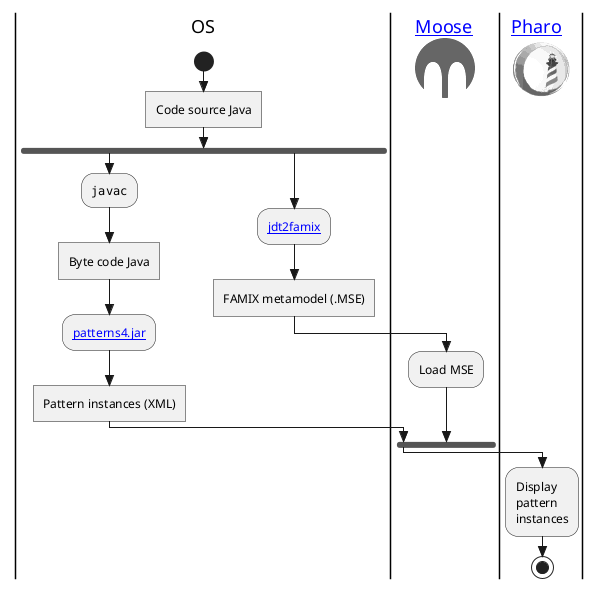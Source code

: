 @startuml
skinparam style strictuml

sprite $pharo [60x60/16z] {
xPV95Y8X34N9HA3A___U3X266hLxtN6Xv-Yj5p8HG_XlrG2R0S1VSOX4pXMp3xyA4ZLomeN_0KTgDk7gmmyq4FF2Ze_bxGjj90zuYljpJ1mVHOsJ1QvHEj4F
qi3T36GQCLvfW--aGNYn6U6Jz1qCGYpYFC5gDTxJxmiCWYJYC0ASOUXuJTYH5K9nkw2L9kd2be43p0mT5O8Roobd7iAq5fE4WV8T6Ytsh0wpnNlns5oApjwX
K3sc5hQQ_5bE0h5OGSiJhomhsTDxh7c18t9i9jpZVfHDchDkCrpKmuKkMzXva9LDURVNzc5tsYe0UtweixocV75v_-JF9sVgmbO4xZ9qb-EXP1Put_DdtmKd
wqvB62wVYirLqsRilk_RbboPBLv-NDMhonDEXbNMw27S8ct7JKcry9SMQGKPYsH1TJfDLKVHs68QhutTbBMn6qqMkVnOWTJXyC1YojksAIrzJ3LB6ZeRmmEi
MxOmmJe3kBQnMY2_i4PodRPNDZeh3onkiRwfFBFyn4fBSuwJbSQYlB2XtWYbatA-OQshtrbhf4BsoR7uR3FX9SwLbLJ8n3FELXiblpQXd4qFQCi38omiL2T9
1mlth7sjV9Zp9A6ogDXPV69zYl4eIe4sTI9xSMHvOB4tOp-nFQJvI16QSBulQB_-AQfsLa8VTf5QXYq93ytGIEs5PGtOZyVIJcnfE4OBme4SkhnSuX5ZOy_2
teBIo24B0TSBrDcpS2kgPh6FoMCwgAQu58_2vQpDNnaDUCw6YBDhdfmjakLYxUYv2YXsDjC9nHAYKLGKAPpBZmVhHnunneXpyI2RuTVAjKPiR6xZSbpvTQzo
b5N2tPf4dSrbJgyBGsr-MnKuAWUwtR1um4aMhcmfL3YhMG9wsaFZfFsGjPXxvKGaUbaeDKywIjrBx9GjyxOnukiYEnsll_Vcp4b58drTlUL03oU-a_NOCrr3
_ztRqmukiGyYjKtl7_wgmD_-IVdT_W00
}

sprite $moose [60x60/16z] {
xPRRbiCW24MzWlp_3qzgfn4D9C9ZLyzJIhfNz21W2A9I0Mnqg26K5BOL2z8YB767J1VmBKXUid_ybev0jm9zvPaUbHKKQ4DLH96sX0BQYBpmDdg5aSWB0vbK
RSdHKXN9BE-A-mdxd65oA3aydhrsVVR_m-XZmMVoQNNniiMzvEuMkULrkJkzRFVLIwDWGO_N9GPYSQ5ST76A0yfrYKgzyXQ1_0Vhe5FMbNYR4pPKd-DYJNOz
nuMIN8iQDhfuLeP4LeT7KvOs5gV5Zz5yFYaT6zLEZjgsperLTMn14JCHHd5gyUDDKgTZdfgQO5OAI-DZLu3BeLhQwZYvb__4-_ZBnAAaufECeB5bF6wpWG7e
Ou7jtSecLkT65hdfHZRnKsPZONBTniRfc9dOFDU6XQtB7Sd0hYNTzjcsSGlNsF1Zlu9juhXW-WC0
}

|OS|
start
:Code source Java]
fork
  :""javac"";
  :Byte code Java]
  :[[https://users.encs.concordia.ca/~nikolaos/pattern_detection.html patterns4.jar]];
  :Pattern instances (XML)]
fork again
  :[[https://github.com/girba/jdt2famix jdt2famix]];
  :FAMIX metamodel (.MSE)]
  |[[http://www.moosetechnologies.org Moose]]\n<$moose>|
  :Load MSE;
end fork


|[[http://www.pharo.org Pharo]]\n<$pharo>|
:Display\npattern\ninstances;

stop

@enduml
